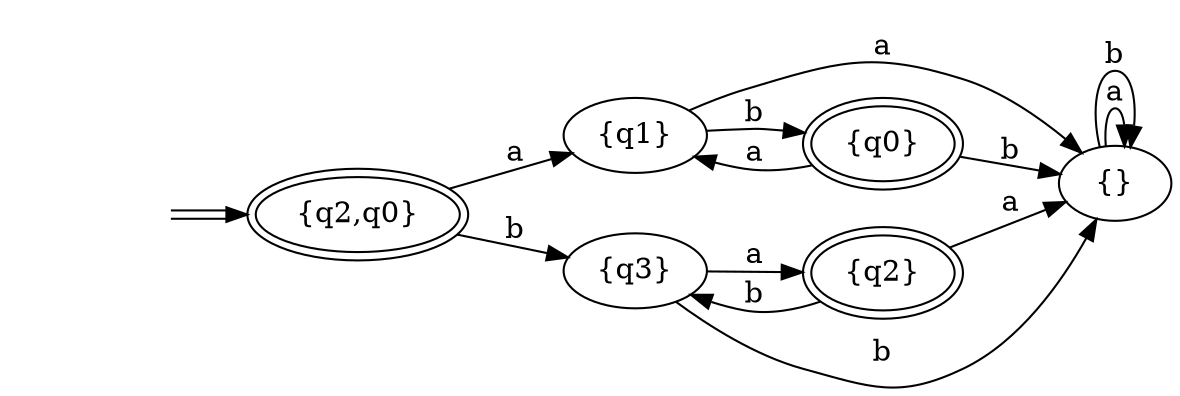 digraph Automaton { 
  rankdir = LR
  0 [label="{q2,q0}",peripheries=2];  1 [label="{q1}"];  2 [label="{q3}"];  3 [label="{q2}",peripheries=2];  4 [label="{}"];  5 [label="{q0}",peripheries=2];  start0 [style=invis]
  start0 -> 0[color="black:white:black"]
  0 -> 1 [label = "a" ]
  0 -> 2 [label = "b" ]
  1 -> 4 [label = "a" ]
  1 -> 5 [label = "b" ]
  2 -> 3 [label = "a" ]
  2 -> 4 [label = "b" ]
  3 -> 4 [label = "a" ]
  3 -> 2 [label = "b" ]
  4 -> 4 [label = "a" ]
  4 -> 4 [label = "b" ]
  5 -> 1 [label = "a" ]
  5 -> 4 [label = "b" ]
}

